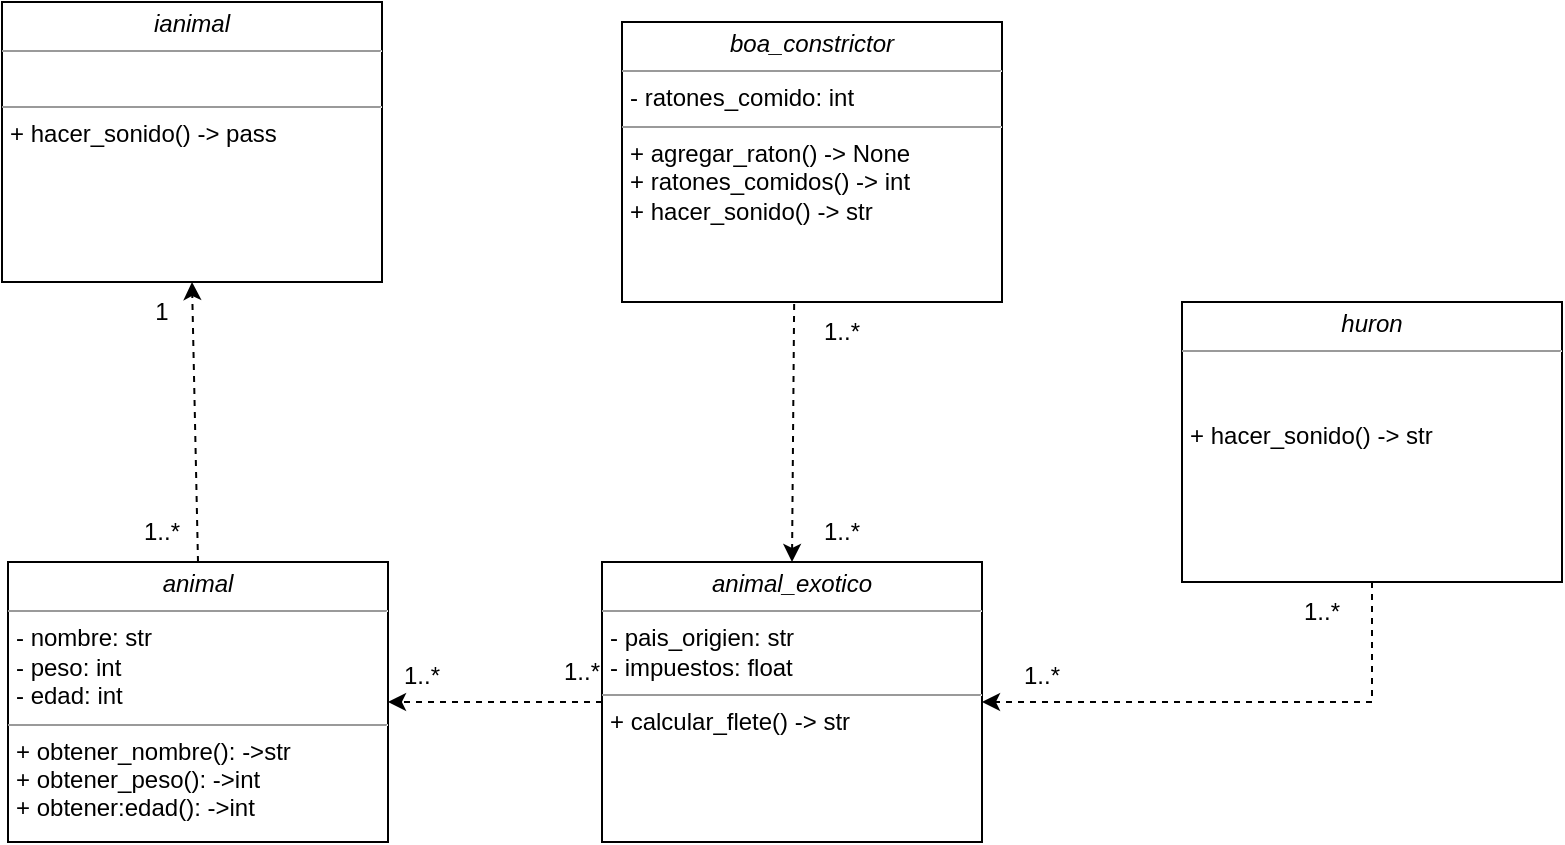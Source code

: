 <mxfile version="24.8.0">
  <diagram name="Page-1" id="c4acf3e9-155e-7222-9cf6-157b1a14988f">
    <mxGraphModel dx="1687" dy="908" grid="1" gridSize="10" guides="1" tooltips="1" connect="1" arrows="1" fold="1" page="1" pageScale="1" pageWidth="850" pageHeight="1100" background="none" math="0" shadow="0">
      <root>
        <mxCell id="0" />
        <mxCell id="1" parent="0" />
        <mxCell id="5d2195bd80daf111-15" value="&lt;p style=&quot;margin:0px;margin-top:4px;text-align:center;&quot;&gt;&lt;i&gt;animal_exotico&lt;/i&gt;&lt;/p&gt;&lt;hr size=&quot;1&quot;&gt;&lt;p style=&quot;margin:0px;margin-left:4px;&quot;&gt;- pais_origien: str&lt;br&gt;- impuestos: float&lt;/p&gt;&lt;hr size=&quot;1&quot;&gt;&lt;p style=&quot;margin:0px;margin-left:4px;&quot;&gt;+ calcular_flete() -&amp;gt; str&lt;/p&gt;" style="verticalAlign=top;align=left;overflow=fill;fontSize=12;fontFamily=Helvetica;html=1;rounded=0;shadow=0;comic=0;labelBackgroundColor=none;strokeWidth=1" parent="1" vertex="1">
          <mxGeometry x="350" y="290" width="190" height="140" as="geometry" />
        </mxCell>
        <mxCell id="5d2195bd80daf111-18" value="&lt;p style=&quot;margin:0px;margin-top:4px;text-align:center;&quot;&gt;&lt;i&gt;animal&lt;/i&gt;&lt;/p&gt;&lt;hr size=&quot;1&quot;&gt;&lt;p style=&quot;margin:0px;margin-left:4px;&quot;&gt;- nombre: str&lt;/p&gt;&lt;p style=&quot;margin:0px;margin-left:4px;&quot;&gt;- peso: int&lt;/p&gt;&lt;p style=&quot;margin:0px;margin-left:4px;&quot;&gt;- edad: int&lt;/p&gt;&lt;hr size=&quot;1&quot;&gt;&lt;p style=&quot;margin:0px;margin-left:4px;&quot;&gt;+ obtener_nombre(): -&amp;gt;str&lt;/p&gt;&lt;p style=&quot;margin:0px;margin-left:4px;&quot;&gt;+ obtener_peso(): -&amp;gt;int&lt;/p&gt;&lt;p style=&quot;margin:0px;margin-left:4px;&quot;&gt;+ obtener:edad(): -&amp;gt;int&lt;/p&gt;" style="verticalAlign=top;align=left;overflow=fill;fontSize=12;fontFamily=Helvetica;html=1;rounded=0;shadow=0;comic=0;labelBackgroundColor=none;strokeWidth=1" parent="1" vertex="1">
          <mxGeometry x="53" y="290" width="190" height="140" as="geometry" />
        </mxCell>
        <mxCell id="DJpgv7g794mJn4_mlDj7-2" value="&lt;p style=&quot;margin:0px;margin-top:4px;text-align:center;&quot;&gt;&lt;i&gt;ianimal&lt;/i&gt;&lt;/p&gt;&lt;hr size=&quot;1&quot;&gt;&lt;p style=&quot;margin:0px;margin-left:4px;&quot;&gt;&lt;br&gt;&lt;/p&gt;&lt;hr size=&quot;1&quot;&gt;&lt;p style=&quot;margin:0px;margin-left:4px;&quot;&gt;+ hacer_sonido() -&amp;gt; pass&lt;/p&gt;" style="verticalAlign=top;align=left;overflow=fill;fontSize=12;fontFamily=Helvetica;html=1;rounded=0;shadow=0;comic=0;labelBackgroundColor=none;strokeWidth=1" vertex="1" parent="1">
          <mxGeometry x="50" y="10" width="190" height="140" as="geometry" />
        </mxCell>
        <mxCell id="DJpgv7g794mJn4_mlDj7-3" value="" style="endArrow=classic;html=1;rounded=0;dashed=1;exitX=0.5;exitY=0;exitDx=0;exitDy=0;entryX=0.5;entryY=1;entryDx=0;entryDy=0;" edge="1" parent="1" source="5d2195bd80daf111-18" target="DJpgv7g794mJn4_mlDj7-2">
          <mxGeometry width="50" height="50" relative="1" as="geometry">
            <mxPoint x="280" y="100" as="sourcePoint" />
            <mxPoint x="330" y="50" as="targetPoint" />
            <Array as="points" />
          </mxGeometry>
        </mxCell>
        <mxCell id="DJpgv7g794mJn4_mlDj7-4" value="&lt;p style=&quot;margin:0px;margin-top:4px;text-align:center;&quot;&gt;&lt;i&gt;boa_constrictor&lt;/i&gt;&lt;/p&gt;&lt;hr size=&quot;1&quot;&gt;&lt;p style=&quot;margin:0px;margin-left:4px;&quot;&gt;- ratones_comido: int&lt;br&gt;&lt;/p&gt;&lt;hr size=&quot;1&quot;&gt;&lt;p style=&quot;margin:0px;margin-left:4px;&quot;&gt;+ agregar_raton() -&amp;gt; None&lt;/p&gt;&lt;p style=&quot;margin:0px;margin-left:4px;&quot;&gt;+ ratones_comidos() -&amp;gt; int&lt;/p&gt;&lt;p style=&quot;margin:0px;margin-left:4px;&quot;&gt;+ hacer_sonido() -&amp;gt; str&lt;/p&gt;" style="verticalAlign=top;align=left;overflow=fill;fontSize=12;fontFamily=Helvetica;html=1;rounded=0;shadow=0;comic=0;labelBackgroundColor=none;strokeWidth=1" vertex="1" parent="1">
          <mxGeometry x="360" y="20" width="190" height="140" as="geometry" />
        </mxCell>
        <mxCell id="DJpgv7g794mJn4_mlDj7-5" value="&lt;p style=&quot;margin:0px;margin-top:4px;text-align:center;&quot;&gt;&lt;i&gt;huron&lt;/i&gt;&lt;/p&gt;&lt;hr size=&quot;1&quot;&gt;&lt;p style=&quot;margin:0px;margin-left:4px;&quot;&gt;&lt;br&gt;&lt;/p&gt;&lt;p style=&quot;margin:0px;margin-left:4px;&quot;&gt;&lt;br&gt;&lt;/p&gt;&lt;p style=&quot;margin:0px;margin-left:4px;&quot;&gt;+ hacer_sonido() -&amp;gt; str&lt;/p&gt;" style="verticalAlign=top;align=left;overflow=fill;fontSize=12;fontFamily=Helvetica;html=1;rounded=0;shadow=0;comic=0;labelBackgroundColor=none;strokeWidth=1" vertex="1" parent="1">
          <mxGeometry x="640" y="160" width="190" height="140" as="geometry" />
        </mxCell>
        <mxCell id="DJpgv7g794mJn4_mlDj7-6" value="" style="endArrow=classic;html=1;rounded=0;dashed=1;exitX=0;exitY=0.5;exitDx=0;exitDy=0;entryX=1;entryY=0.5;entryDx=0;entryDy=0;" edge="1" parent="1" source="5d2195bd80daf111-15" target="5d2195bd80daf111-18">
          <mxGeometry width="50" height="50" relative="1" as="geometry">
            <mxPoint x="313" y="330" as="sourcePoint" />
            <mxPoint x="310" y="190" as="targetPoint" />
            <Array as="points" />
          </mxGeometry>
        </mxCell>
        <mxCell id="DJpgv7g794mJn4_mlDj7-7" value="" style="endArrow=classic;html=1;rounded=0;dashed=1;exitX=0.453;exitY=1.007;exitDx=0;exitDy=0;entryX=0.5;entryY=0;entryDx=0;entryDy=0;exitPerimeter=0;" edge="1" parent="1" source="DJpgv7g794mJn4_mlDj7-4" target="5d2195bd80daf111-15">
          <mxGeometry width="50" height="50" relative="1" as="geometry">
            <mxPoint x="168" y="310" as="sourcePoint" />
            <mxPoint x="165" y="170" as="targetPoint" />
            <Array as="points" />
          </mxGeometry>
        </mxCell>
        <mxCell id="DJpgv7g794mJn4_mlDj7-8" value="" style="endArrow=classic;html=1;rounded=0;dashed=1;entryX=1;entryY=0.5;entryDx=0;entryDy=0;exitX=0.5;exitY=1;exitDx=0;exitDy=0;" edge="1" parent="1" source="DJpgv7g794mJn4_mlDj7-5" target="5d2195bd80daf111-15">
          <mxGeometry width="50" height="50" relative="1" as="geometry">
            <mxPoint x="740" y="310" as="sourcePoint" />
            <mxPoint x="730" y="459" as="targetPoint" />
            <Array as="points">
              <mxPoint x="735" y="360" />
            </Array>
          </mxGeometry>
        </mxCell>
        <mxCell id="DJpgv7g794mJn4_mlDj7-9" value="1..*" style="text;html=1;align=center;verticalAlign=middle;whiteSpace=wrap;rounded=0;" vertex="1" parent="1">
          <mxGeometry x="100" y="260" width="60" height="30" as="geometry" />
        </mxCell>
        <mxCell id="DJpgv7g794mJn4_mlDj7-10" value="1" style="text;html=1;align=center;verticalAlign=middle;whiteSpace=wrap;rounded=0;" vertex="1" parent="1">
          <mxGeometry x="100" y="150" width="60" height="30" as="geometry" />
        </mxCell>
        <mxCell id="DJpgv7g794mJn4_mlDj7-11" value="1..*" style="text;html=1;align=center;verticalAlign=middle;whiteSpace=wrap;rounded=0;" vertex="1" parent="1">
          <mxGeometry x="310" y="330" width="60" height="30" as="geometry" />
        </mxCell>
        <mxCell id="DJpgv7g794mJn4_mlDj7-13" value="1..*" style="text;html=1;align=center;verticalAlign=middle;whiteSpace=wrap;rounded=0;" vertex="1" parent="1">
          <mxGeometry x="440" y="160" width="60" height="30" as="geometry" />
        </mxCell>
        <mxCell id="DJpgv7g794mJn4_mlDj7-15" value="1..*" style="text;html=1;align=center;verticalAlign=middle;whiteSpace=wrap;rounded=0;" vertex="1" parent="1">
          <mxGeometry x="440" y="260" width="60" height="30" as="geometry" />
        </mxCell>
        <mxCell id="DJpgv7g794mJn4_mlDj7-16" value="1..*" style="text;html=1;align=center;verticalAlign=middle;whiteSpace=wrap;rounded=0;" vertex="1" parent="1">
          <mxGeometry x="680" y="300" width="60" height="30" as="geometry" />
        </mxCell>
        <mxCell id="DJpgv7g794mJn4_mlDj7-17" value="1..*" style="text;html=1;align=center;verticalAlign=middle;whiteSpace=wrap;rounded=0;" vertex="1" parent="1">
          <mxGeometry x="540" y="332" width="60" height="30" as="geometry" />
        </mxCell>
        <mxCell id="DJpgv7g794mJn4_mlDj7-18" value="1..*" style="text;html=1;align=center;verticalAlign=middle;whiteSpace=wrap;rounded=0;" vertex="1" parent="1">
          <mxGeometry x="230" y="332" width="60" height="30" as="geometry" />
        </mxCell>
      </root>
    </mxGraphModel>
  </diagram>
</mxfile>
